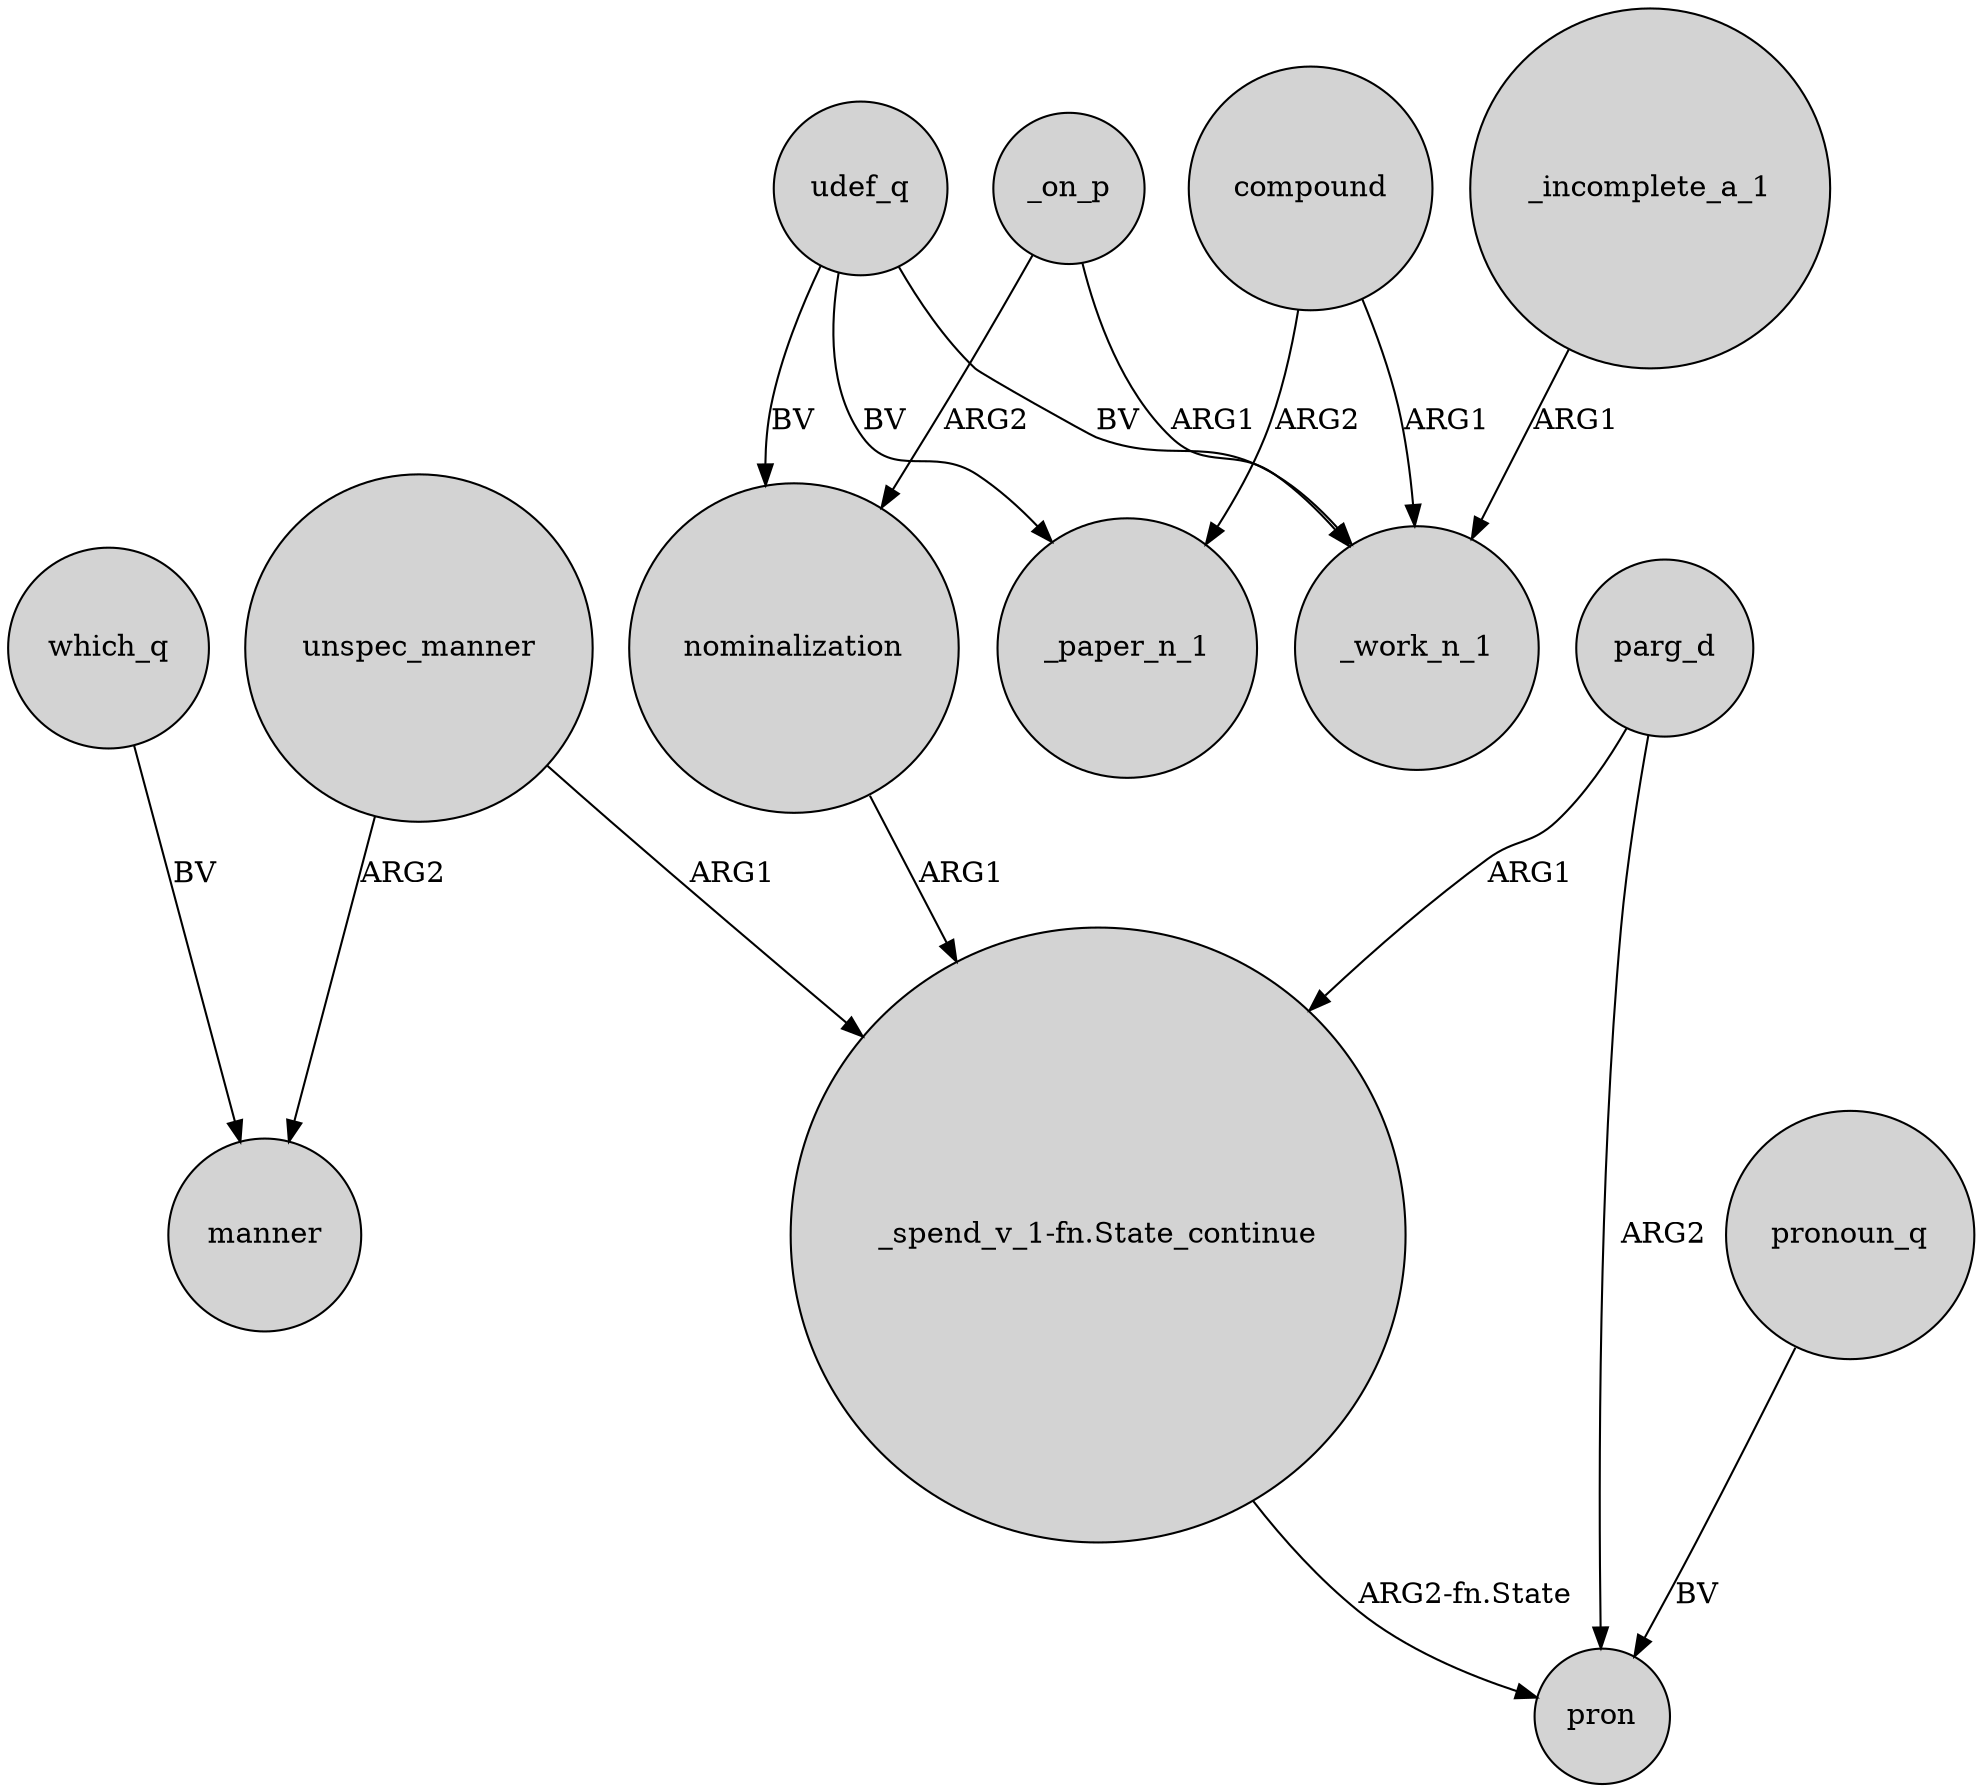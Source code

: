 digraph {
	node [shape=circle style=filled]
	which_q -> manner [label=BV]
	"_spend_v_1-fn.State_continue" -> pron [label="ARG2-fn.State"]
	udef_q -> _work_n_1 [label=BV]
	unspec_manner -> manner [label=ARG2]
	parg_d -> pron [label=ARG2]
	unspec_manner -> "_spend_v_1-fn.State_continue" [label=ARG1]
	parg_d -> "_spend_v_1-fn.State_continue" [label=ARG1]
	compound -> _work_n_1 [label=ARG1]
	_on_p -> nominalization [label=ARG2]
	nominalization -> "_spend_v_1-fn.State_continue" [label=ARG1]
	udef_q -> _paper_n_1 [label=BV]
	compound -> _paper_n_1 [label=ARG2]
	_incomplete_a_1 -> _work_n_1 [label=ARG1]
	pronoun_q -> pron [label=BV]
	_on_p -> _work_n_1 [label=ARG1]
	udef_q -> nominalization [label=BV]
}
